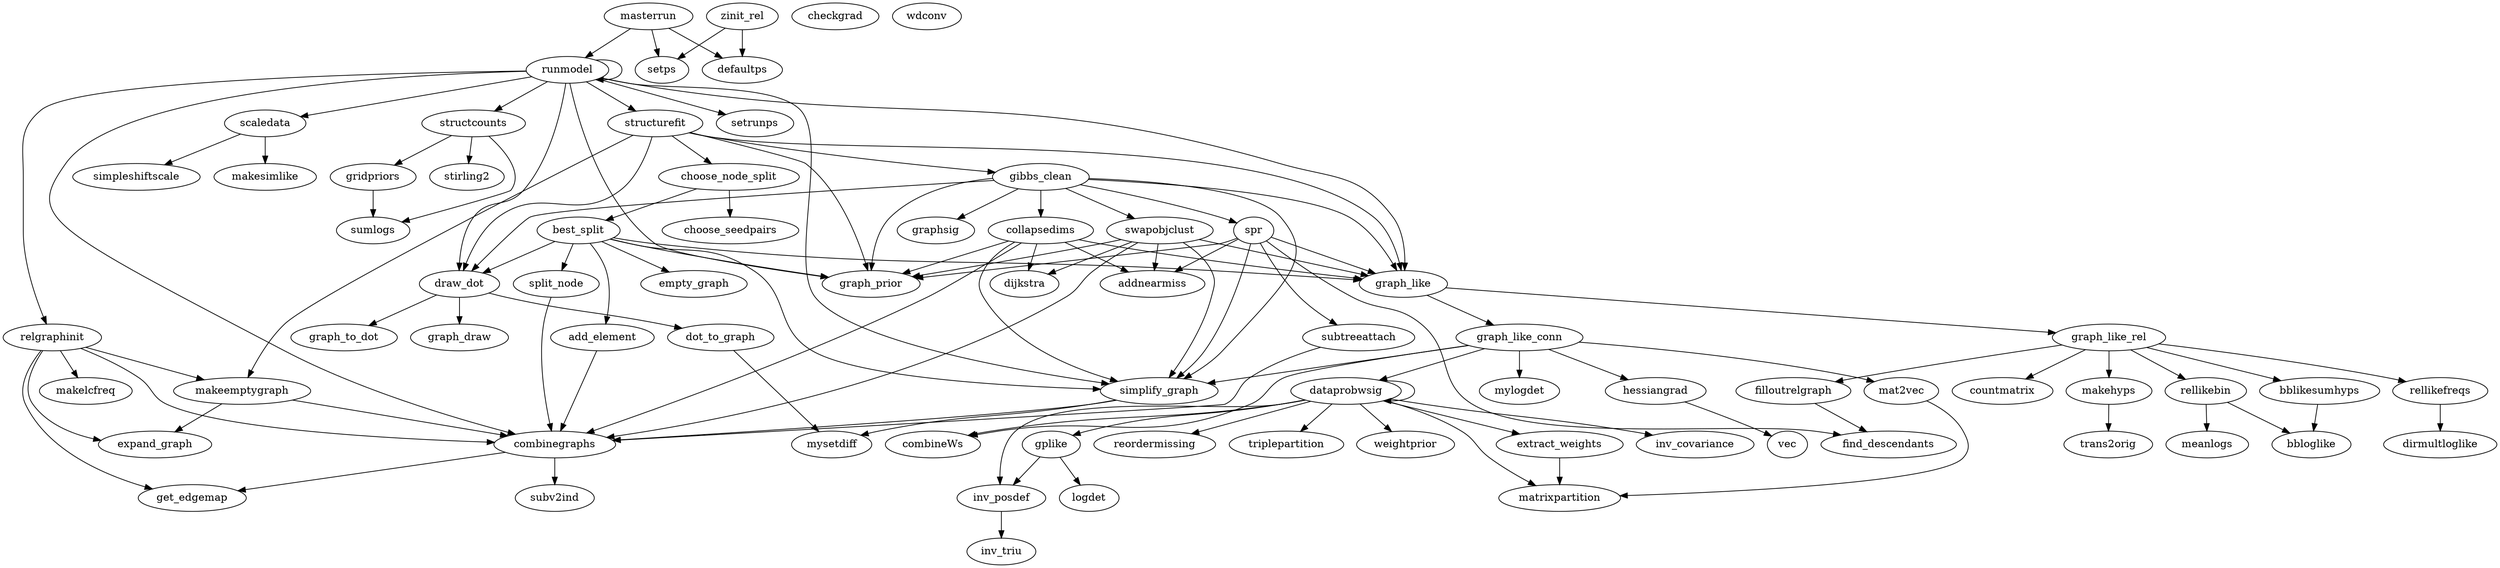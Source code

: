 /* Created by mdot for Matlab */
digraph m2html {
  add_element -> combinegraphs;
  bblikesumhyps -> bbloglike;
  best_split -> add_element;
  best_split -> draw_dot;
  best_split -> empty_graph;
  best_split -> graph_like;
  best_split -> graph_prior;
  best_split -> simplify_graph;
  best_split -> split_node;
  choose_node_split -> best_split;
  choose_node_split -> choose_seedpairs;
  collapsedims -> addnearmiss;
  collapsedims -> combinegraphs;
  collapsedims -> dijkstra;
  collapsedims -> graph_like;
  collapsedims -> graph_prior;
  collapsedims -> simplify_graph;
  combinegraphs -> get_edgemap;
  combinegraphs -> subv2ind;
  dataprobwsig -> combineWs;
  dataprobwsig -> dataprobwsig;
  dataprobwsig -> extract_weights;
  dataprobwsig -> gplike;
  dataprobwsig -> inv_covariance;
  dataprobwsig -> inv_posdef;
  dataprobwsig -> matrixpartition;
  dataprobwsig -> reordermissing;
  dataprobwsig -> triplepartition;
  dataprobwsig -> weightprior;
  dot_to_graph -> mysetdiff;
  draw_dot -> dot_to_graph;
  draw_dot -> graph_draw;
  draw_dot -> graph_to_dot;
  extract_weights -> matrixpartition;
  filloutrelgraph -> find_descendants;
  gibbs_clean -> collapsedims;
  gibbs_clean -> draw_dot;
  gibbs_clean -> graph_like;
  gibbs_clean -> graph_prior;
  gibbs_clean -> graphsig;
  gibbs_clean -> simplify_graph;
  gibbs_clean -> spr;
  gibbs_clean -> swapobjclust;
  gplike -> inv_posdef;
  gplike -> logdet;
  graph_like -> graph_like_conn;
  graph_like -> graph_like_rel;
  graph_like_conn -> combineWs;
  graph_like_conn -> dataprobwsig;
  graph_like_conn -> hessiangrad;
  graph_like_conn -> mat2vec;
  graph_like_conn -> mylogdet;
  graph_like_conn -> simplify_graph;
  graph_like_rel -> bblikesumhyps;
  graph_like_rel -> countmatrix;
  graph_like_rel -> filloutrelgraph;
  graph_like_rel -> makehyps;
  graph_like_rel -> rellikebin;
  graph_like_rel -> rellikefreqs;
  gridpriors -> sumlogs;
  hessiangrad -> vec;
  inv_posdef -> inv_triu;
  makeemptygraph -> combinegraphs;
  makeemptygraph -> expand_graph;
  makehyps -> trans2orig;
  masterrun -> defaultps;
  masterrun -> runmodel;
  masterrun -> setps;
  mat2vec -> matrixpartition;
  relgraphinit -> combinegraphs;
  relgraphinit -> expand_graph;
  relgraphinit -> get_edgemap;
  relgraphinit -> makeemptygraph;
  relgraphinit -> makelcfreq;
  rellikebin -> bbloglike;
  rellikebin -> meanlogs;
  rellikefreqs -> dirmultloglike;
  runmodel -> combinegraphs;
  runmodel -> draw_dot;
  runmodel -> graph_like;
  runmodel -> graph_prior;
  runmodel -> relgraphinit;
  runmodel -> runmodel;
  runmodel -> scaledata;
  runmodel -> setrunps;
  runmodel -> simplify_graph;
  runmodel -> structcounts;
  runmodel -> structurefit;
  scaledata -> makesimlike;
  scaledata -> simpleshiftscale;
  simplify_graph -> combinegraphs;
  simplify_graph -> mysetdiff;
  split_node -> combinegraphs;
  spr -> addnearmiss;
  spr -> find_descendants;
  spr -> graph_like;
  spr -> graph_prior;
  spr -> simplify_graph;
  spr -> subtreeattach;
  structcounts -> gridpriors;
  structcounts -> stirling2;
  structcounts -> sumlogs;
  structurefit -> choose_node_split;
  structurefit -> draw_dot;
  structurefit -> gibbs_clean;
  structurefit -> graph_like;
  structurefit -> graph_prior;
  structurefit -> makeemptygraph;
  subtreeattach -> combinegraphs;
  swapobjclust -> addnearmiss;
  swapobjclust -> combinegraphs;
  swapobjclust -> dijkstra;
  swapobjclust -> graph_like;
  swapobjclust -> graph_prior;
  swapobjclust -> simplify_graph;
  zinit_rel -> defaultps;
  zinit_rel -> setps;

  add_element [URL="add_element.html"];
  addnearmiss [URL="addnearmiss.html"];
  bblikesumhyps [URL="bblikesumhyps.html"];
  bbloglike [URL="bbloglike.html"];
  best_split [URL="best_split.html"];
  checkgrad [URL="checkgrad.html"];
  choose_node_split [URL="choose_node_split.html"];
  choose_seedpairs [URL="choose_seedpairs.html"];
  collapsedims [URL="collapsedims.html"];
  combineWs [URL="combineWs.html"];
  combinegraphs [URL="combinegraphs.html"];
  countmatrix [URL="countmatrix.html"];
  dataprobwsig [URL="dataprobwsig.html"];
  defaultps [URL="defaultps.html"];
  dijkstra [URL="dijkstra.html"];
  dirmultloglike [URL="dirmultloglike.html"];
  dot_to_graph [URL="dot_to_graph.html"];
  draw_dot [URL="draw_dot.html"];
  empty_graph [URL="empty_graph.html"];
  expand_graph [URL="expand_graph.html"];
  extract_weights [URL="extract_weights.html"];
  filloutrelgraph [URL="filloutrelgraph.html"];
  find_descendants [URL="find_descendants.html"];
  get_edgemap [URL="get_edgemap.html"];
  gibbs_clean [URL="gibbs_clean.html"];
  gplike [URL="gplike.html"];
  graph_draw [URL="graph_draw.html"];
  graph_like [URL="graph_like.html"];
  graph_like_conn [URL="graph_like_conn.html"];
  graph_like_rel [URL="graph_like_rel.html"];
  graph_prior [URL="graph_prior.html"];
  graph_to_dot [URL="graph_to_dot.html"];
  graphsig [URL="graphsig.html"];
  gridpriors [URL="gridpriors.html"];
  hessiangrad [URL="hessiangrad.html"];
  inv_covariance [URL="inv_covariance.html"];
  inv_posdef [URL="inv_posdef.html"];
  inv_triu [URL="inv_triu.html"];
  logdet [URL="logdet.html"];
  makeemptygraph [URL="makeemptygraph.html"];
  makehyps [URL="makehyps.html"];
  makelcfreq [URL="makelcfreq.html"];
  makesimlike [URL="makesimlike.html"];
  masterrun [URL="masterrun.html"];
  mat2vec [URL="mat2vec.html"];
  matrixpartition [URL="matrixpartition.html"];
  meanlogs [URL="meanlogs.html"];
  mylogdet [URL="mylogdet.html"];
  mysetdiff [URL="mysetdiff.html"];
  relgraphinit [URL="relgraphinit.html"];
  rellikebin [URL="rellikebin.html"];
  rellikefreqs [URL="rellikefreqs.html"];
  reordermissing [URL="reordermissing.html"];
  runmodel [URL="runmodel.html"];
  scaledata [URL="scaledata.html"];
  setps [URL="setps.html"];
  setrunps [URL="setrunps.html"];
  simpleshiftscale [URL="simpleshiftscale.html"];
  simplify_graph [URL="simplify_graph.html"];
  split_node [URL="split_node.html"];
  spr [URL="spr.html"];
  stirling2 [URL="stirling2.html"];
  structcounts [URL="structcounts.html"];
  structurefit [URL="structurefit.html"];
  subtreeattach [URL="subtreeattach.html"];
  subv2ind [URL="subv2ind.html"];
  sumlogs [URL="sumlogs.html"];
  swapobjclust [URL="swapobjclust.html"];
  trans2orig [URL="trans2orig.html"];
  triplepartition [URL="triplepartition.html"];
  vec [URL="vec.html"];
  wdconv [URL="wdconv.html"];
  weightprior [URL="weightprior.html"];
  zinit_rel [URL="zinit_rel.html"];
}